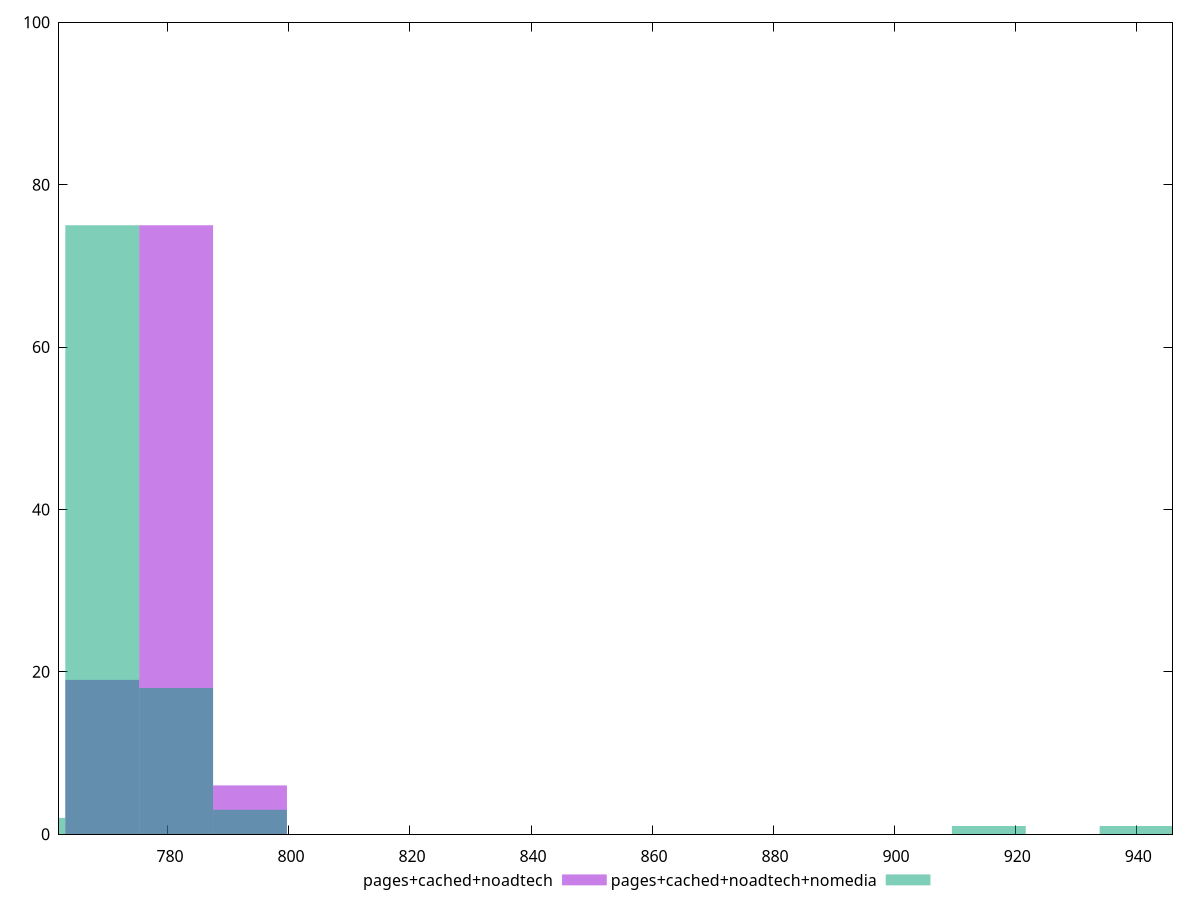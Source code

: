 reset

$pagesCachedNoadtech <<EOF
781.3550518705227 75
769.1463791850458 19
793.5637245559997 6
EOF

$pagesCachedNoadtechNomedia <<EOF
769.1463791850458 75
781.3550518705227 18
756.9377064995689 2
793.5637245559997 3
940.0677967817227 1
915.6504514107688 1
EOF

set key outside below
set boxwidth 12.208672685476918
set xrange [762:946]
set yrange [0:100]
set trange [0:100]
set style fill transparent solid 0.5 noborder
set terminal svg size 640, 500 enhanced background rgb 'white'
set output "report_00025_2021-02-22T21:38:55.199Z/uses-rel-preload/comparison/histogram/2_vs_3.svg"

plot $pagesCachedNoadtech title "pages+cached+noadtech" with boxes, \
     $pagesCachedNoadtechNomedia title "pages+cached+noadtech+nomedia" with boxes

reset
